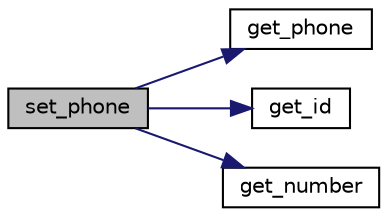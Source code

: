 digraph "set_phone"
{
  edge [fontname="Helvetica",fontsize="10",labelfontname="Helvetica",labelfontsize="10"];
  node [fontname="Helvetica",fontsize="10",shape=record];
  rankdir="LR";
  Node68 [label="set_phone",height=0.2,width=0.4,color="black", fillcolor="grey75", style="filled", fontcolor="black"];
  Node68 -> Node69 [color="midnightblue",fontsize="10",style="solid"];
  Node69 [label="get_phone",height=0.2,width=0.4,color="black", fillcolor="white", style="filled",URL="$class_class_ficha.html#a34c85b5b59e155044c316cb139684934",tooltip="Obter o número do Telefone da Ficha. "];
  Node68 -> Node70 [color="midnightblue",fontsize="10",style="solid"];
  Node70 [label="get_id",height=0.2,width=0.4,color="black", fillcolor="white", style="filled",URL="$class_class_ficha.html#a8a94003b9d888b085c68d6eac44be175",tooltip="Obter o id da Ficha. "];
  Node68 -> Node71 [color="midnightblue",fontsize="10",style="solid"];
  Node71 [label="get_number",height=0.2,width=0.4,color="black", fillcolor="white", style="filled",URL="$class_class_ficha.html#a4f7969072fea809005ea1306a8e7ea83",tooltip="Obter o Número da Ficha. "];
}
